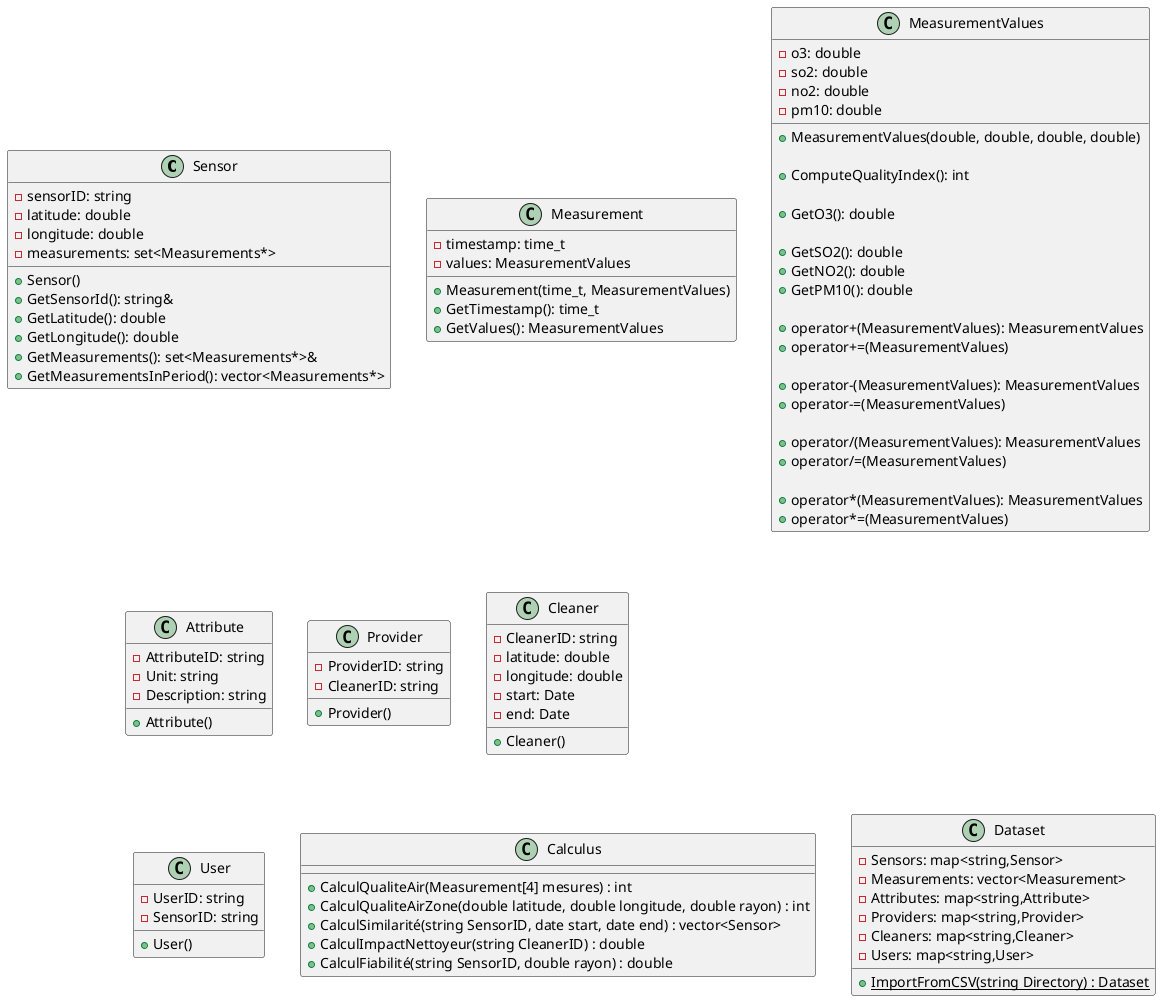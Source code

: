 @startuml

' class Date{
'     -Année: int
'     -Mois: int
'     -Jour: int
'     -Heure: int
'     -Minute: int
'     -Seconde: int
' }

class Sensor {
    - sensorID: string
    -latitude: double
    -longitude: double
    -measurements: set<Measurements*>  

    + Sensor()
    + GetSensorId(): string&
    + GetLatitude(): double
    + GetLongitude(): double
    + GetMeasurements(): set<Measurements*>&
    + GetMeasurementsInPeriod(): vector<Measurements*>
}

class Measurement {
    - timestamp: time_t
    - values: MeasurementValues

    + Measurement(time_t, MeasurementValues)
    + GetTimestamp(): time_t
    + GetValues(): MeasurementValues

}

class MeasurementValues {
    - o3: double
    - so2: double
    - no2: double
    - pm10: double

    + MeasurementValues(double, double, double, double)

    + ComputeQualityIndex(): int

    + GetO3(): double

    + GetSO2(): double
    + GetNO2(): double
    + GetPM10(): double

    + operator+(MeasurementValues): MeasurementValues
    + operator+=(MeasurementValues)

    + operator-(MeasurementValues): MeasurementValues
    + operator-=(MeasurementValues)

    + operator/(MeasurementValues): MeasurementValues
    + operator/=(MeasurementValues)

    + operator*(MeasurementValues): MeasurementValues
    + operator*=(MeasurementValues)
}

class Attribute {
  -AttributeID: string
  -Unit: string
  -Description: string
  +Attribute()
}

class Provider {
  -ProviderID: string
  -CleanerID: string
  +Provider()
}

class Cleaner {
    -CleanerID: string
    -latitude: double
    -longitude: double
    -start: Date
    -end: Date
    +Cleaner()
}

class User {
    -UserID: string
    -SensorID: string
    +User()
}

class Calculus {
    +CalculQualiteAir(Measurement[4] mesures) : int
    +CalculQualiteAirZone(double latitude, double longitude, double rayon) : int
    +CalculSimilarité(string SensorID, date start, date end) : vector<Sensor>
    +CalculImpactNettoyeur(string CleanerID) : double
    +CalculFiabilité(string SensorID, double rayon) : double
}

class Dataset {
  -Sensors: map<string,Sensor>
  -Measurements: vector<Measurement>
  -Attributes: map<string,Attribute>
  -Providers: map<string,Provider>
  -Cleaners: map<string,Cleaner>
  -Users: map<string,User>
  +{static} ImportFromCSV(string Directory) : Dataset
}

' Dataset <-- Sensor
' Dataset <-- Measurement
' Dataset <-- Attribute
' Dataset <-- Provider
' Dataset <-- Cleaner
' Dataset <-- User
@enduml
